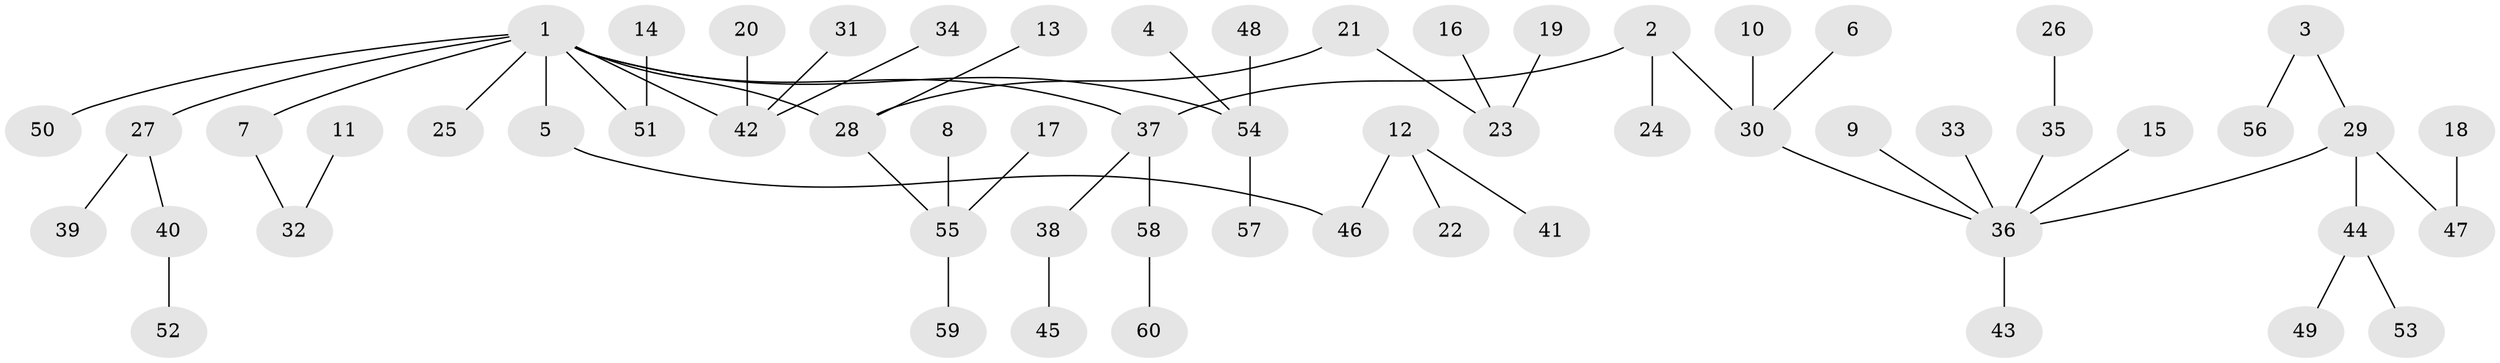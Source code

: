 // original degree distribution, {5: 0.04201680672268908, 7: 0.008403361344537815, 6: 0.03361344537815126, 2: 0.20168067226890757, 3: 0.13445378151260504, 4: 0.04201680672268908, 1: 0.5378151260504201}
// Generated by graph-tools (version 1.1) at 2025/26/03/09/25 03:26:23]
// undirected, 60 vertices, 59 edges
graph export_dot {
graph [start="1"]
  node [color=gray90,style=filled];
  1;
  2;
  3;
  4;
  5;
  6;
  7;
  8;
  9;
  10;
  11;
  12;
  13;
  14;
  15;
  16;
  17;
  18;
  19;
  20;
  21;
  22;
  23;
  24;
  25;
  26;
  27;
  28;
  29;
  30;
  31;
  32;
  33;
  34;
  35;
  36;
  37;
  38;
  39;
  40;
  41;
  42;
  43;
  44;
  45;
  46;
  47;
  48;
  49;
  50;
  51;
  52;
  53;
  54;
  55;
  56;
  57;
  58;
  59;
  60;
  1 -- 5 [weight=1.0];
  1 -- 7 [weight=1.0];
  1 -- 25 [weight=1.0];
  1 -- 27 [weight=1.0];
  1 -- 28 [weight=1.0];
  1 -- 37 [weight=1.0];
  1 -- 42 [weight=1.0];
  1 -- 50 [weight=1.0];
  1 -- 51 [weight=1.0];
  1 -- 54 [weight=1.0];
  2 -- 24 [weight=1.0];
  2 -- 30 [weight=1.0];
  2 -- 37 [weight=1.0];
  3 -- 29 [weight=1.0];
  3 -- 56 [weight=1.0];
  4 -- 54 [weight=1.0];
  5 -- 46 [weight=1.0];
  6 -- 30 [weight=1.0];
  7 -- 32 [weight=1.0];
  8 -- 55 [weight=1.0];
  9 -- 36 [weight=1.0];
  10 -- 30 [weight=1.0];
  11 -- 32 [weight=1.0];
  12 -- 22 [weight=1.0];
  12 -- 41 [weight=1.0];
  12 -- 46 [weight=1.0];
  13 -- 28 [weight=1.0];
  14 -- 51 [weight=1.0];
  15 -- 36 [weight=1.0];
  16 -- 23 [weight=1.0];
  17 -- 55 [weight=1.0];
  18 -- 47 [weight=1.0];
  19 -- 23 [weight=1.0];
  20 -- 42 [weight=1.0];
  21 -- 23 [weight=1.0];
  21 -- 28 [weight=1.0];
  26 -- 35 [weight=1.0];
  27 -- 39 [weight=1.0];
  27 -- 40 [weight=1.0];
  28 -- 55 [weight=1.0];
  29 -- 36 [weight=1.0];
  29 -- 44 [weight=1.0];
  29 -- 47 [weight=1.0];
  30 -- 36 [weight=1.0];
  31 -- 42 [weight=1.0];
  33 -- 36 [weight=1.0];
  34 -- 42 [weight=1.0];
  35 -- 36 [weight=1.0];
  36 -- 43 [weight=1.0];
  37 -- 38 [weight=1.0];
  37 -- 58 [weight=1.0];
  38 -- 45 [weight=1.0];
  40 -- 52 [weight=1.0];
  44 -- 49 [weight=1.0];
  44 -- 53 [weight=1.0];
  48 -- 54 [weight=1.0];
  54 -- 57 [weight=1.0];
  55 -- 59 [weight=1.0];
  58 -- 60 [weight=1.0];
}
